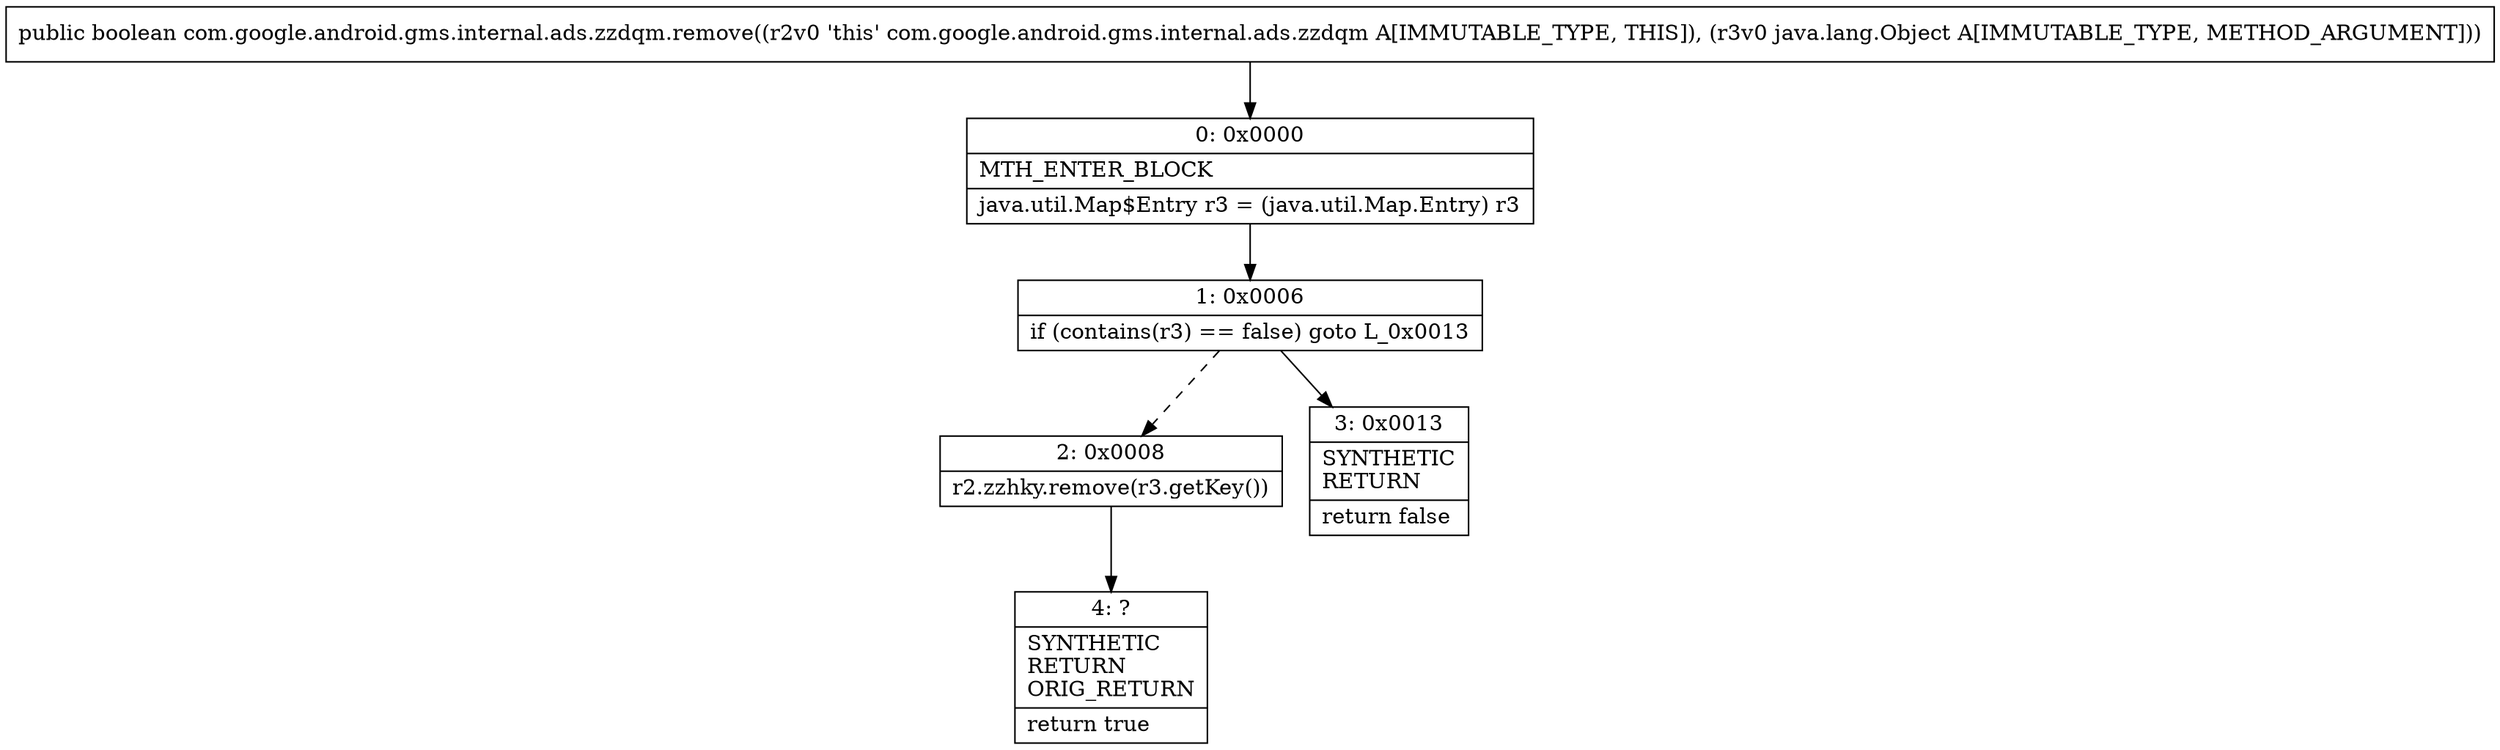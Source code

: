 digraph "CFG forcom.google.android.gms.internal.ads.zzdqm.remove(Ljava\/lang\/Object;)Z" {
Node_0 [shape=record,label="{0\:\ 0x0000|MTH_ENTER_BLOCK\l|java.util.Map$Entry r3 = (java.util.Map.Entry) r3\l}"];
Node_1 [shape=record,label="{1\:\ 0x0006|if (contains(r3) == false) goto L_0x0013\l}"];
Node_2 [shape=record,label="{2\:\ 0x0008|r2.zzhky.remove(r3.getKey())\l}"];
Node_3 [shape=record,label="{3\:\ 0x0013|SYNTHETIC\lRETURN\l|return false\l}"];
Node_4 [shape=record,label="{4\:\ ?|SYNTHETIC\lRETURN\lORIG_RETURN\l|return true\l}"];
MethodNode[shape=record,label="{public boolean com.google.android.gms.internal.ads.zzdqm.remove((r2v0 'this' com.google.android.gms.internal.ads.zzdqm A[IMMUTABLE_TYPE, THIS]), (r3v0 java.lang.Object A[IMMUTABLE_TYPE, METHOD_ARGUMENT])) }"];
MethodNode -> Node_0;
Node_0 -> Node_1;
Node_1 -> Node_2[style=dashed];
Node_1 -> Node_3;
Node_2 -> Node_4;
}

